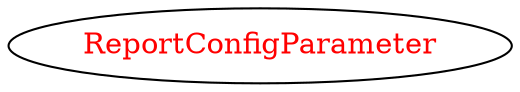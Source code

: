 digraph dependencyGraph {
 concentrate=true;
 ranksep="2.0";
 rankdir="LR"; 
 splines="ortho";
"ReportConfigParameter" [fontcolor="red"];
}